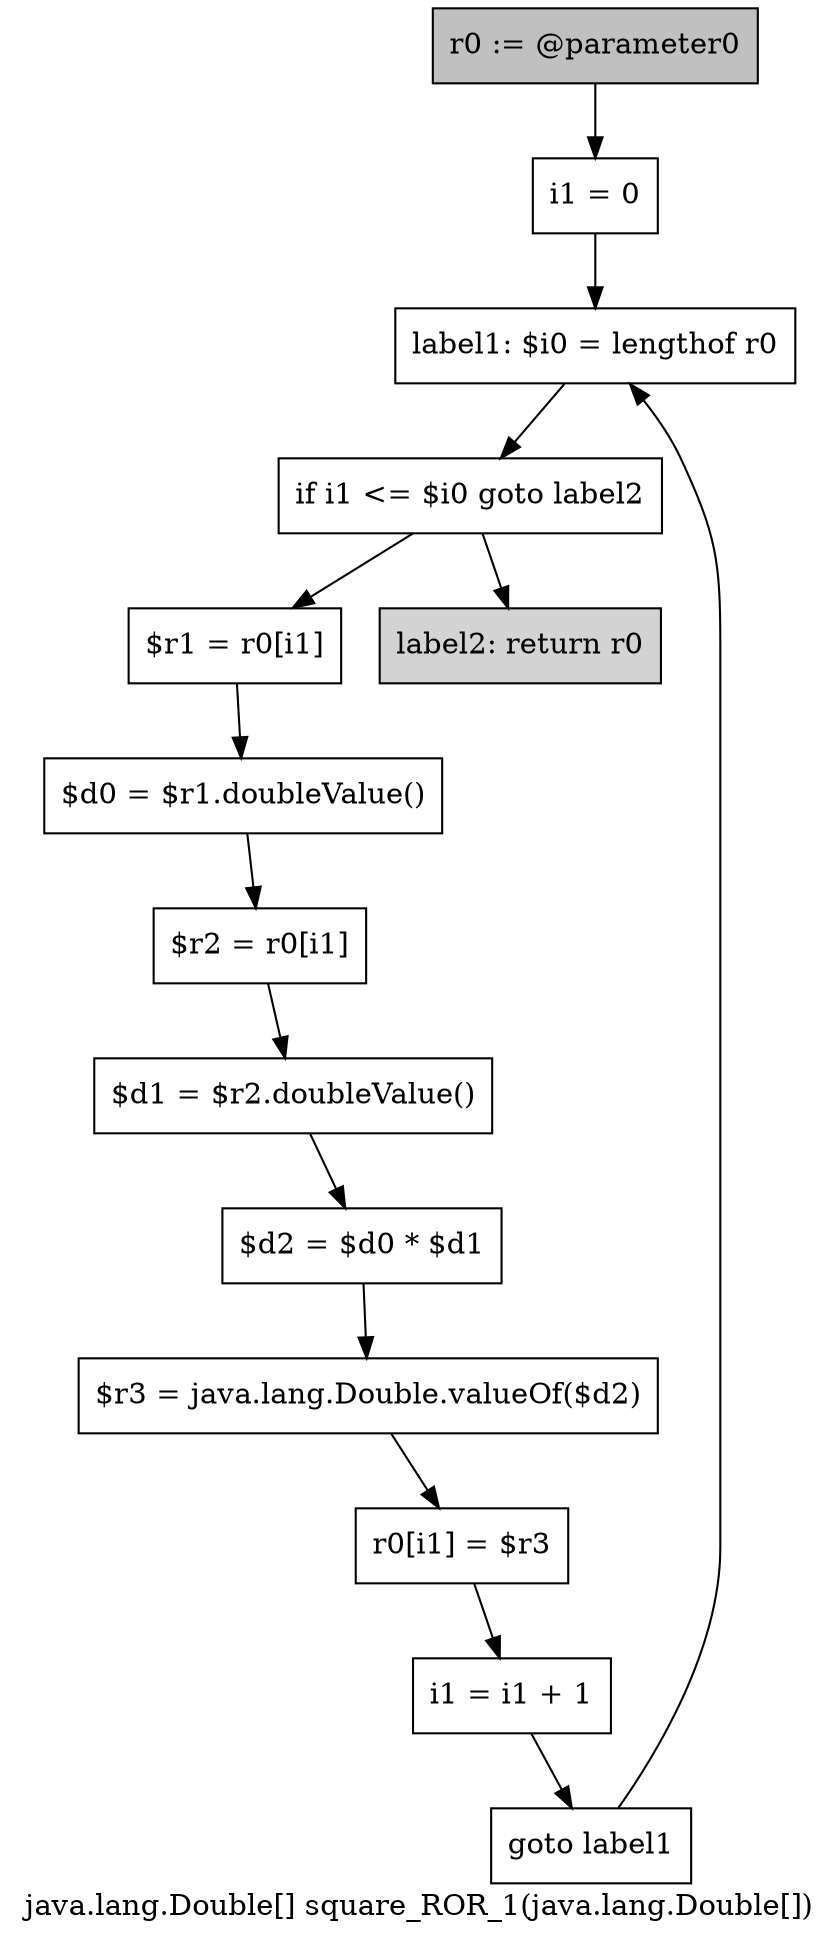 digraph "java.lang.Double[] square_ROR_1(java.lang.Double[])" {
    label="java.lang.Double[] square_ROR_1(java.lang.Double[])";
    node [shape=box];
    "0" [style=filled,fillcolor=gray,label="r0 := @parameter0",];
    "1" [label="i1 = 0",];
    "0"->"1";
    "2" [label="label1: $i0 = lengthof r0",];
    "1"->"2";
    "3" [label="if i1 <= $i0 goto label2",];
    "2"->"3";
    "4" [label="$r1 = r0[i1]",];
    "3"->"4";
    "13" [style=filled,fillcolor=lightgray,label="label2: return r0",];
    "3"->"13";
    "5" [label="$d0 = $r1.doubleValue()",];
    "4"->"5";
    "6" [label="$r2 = r0[i1]",];
    "5"->"6";
    "7" [label="$d1 = $r2.doubleValue()",];
    "6"->"7";
    "8" [label="$d2 = $d0 * $d1",];
    "7"->"8";
    "9" [label="$r3 = java.lang.Double.valueOf($d2)",];
    "8"->"9";
    "10" [label="r0[i1] = $r3",];
    "9"->"10";
    "11" [label="i1 = i1 + 1",];
    "10"->"11";
    "12" [label="goto label1",];
    "11"->"12";
    "12"->"2";
}
